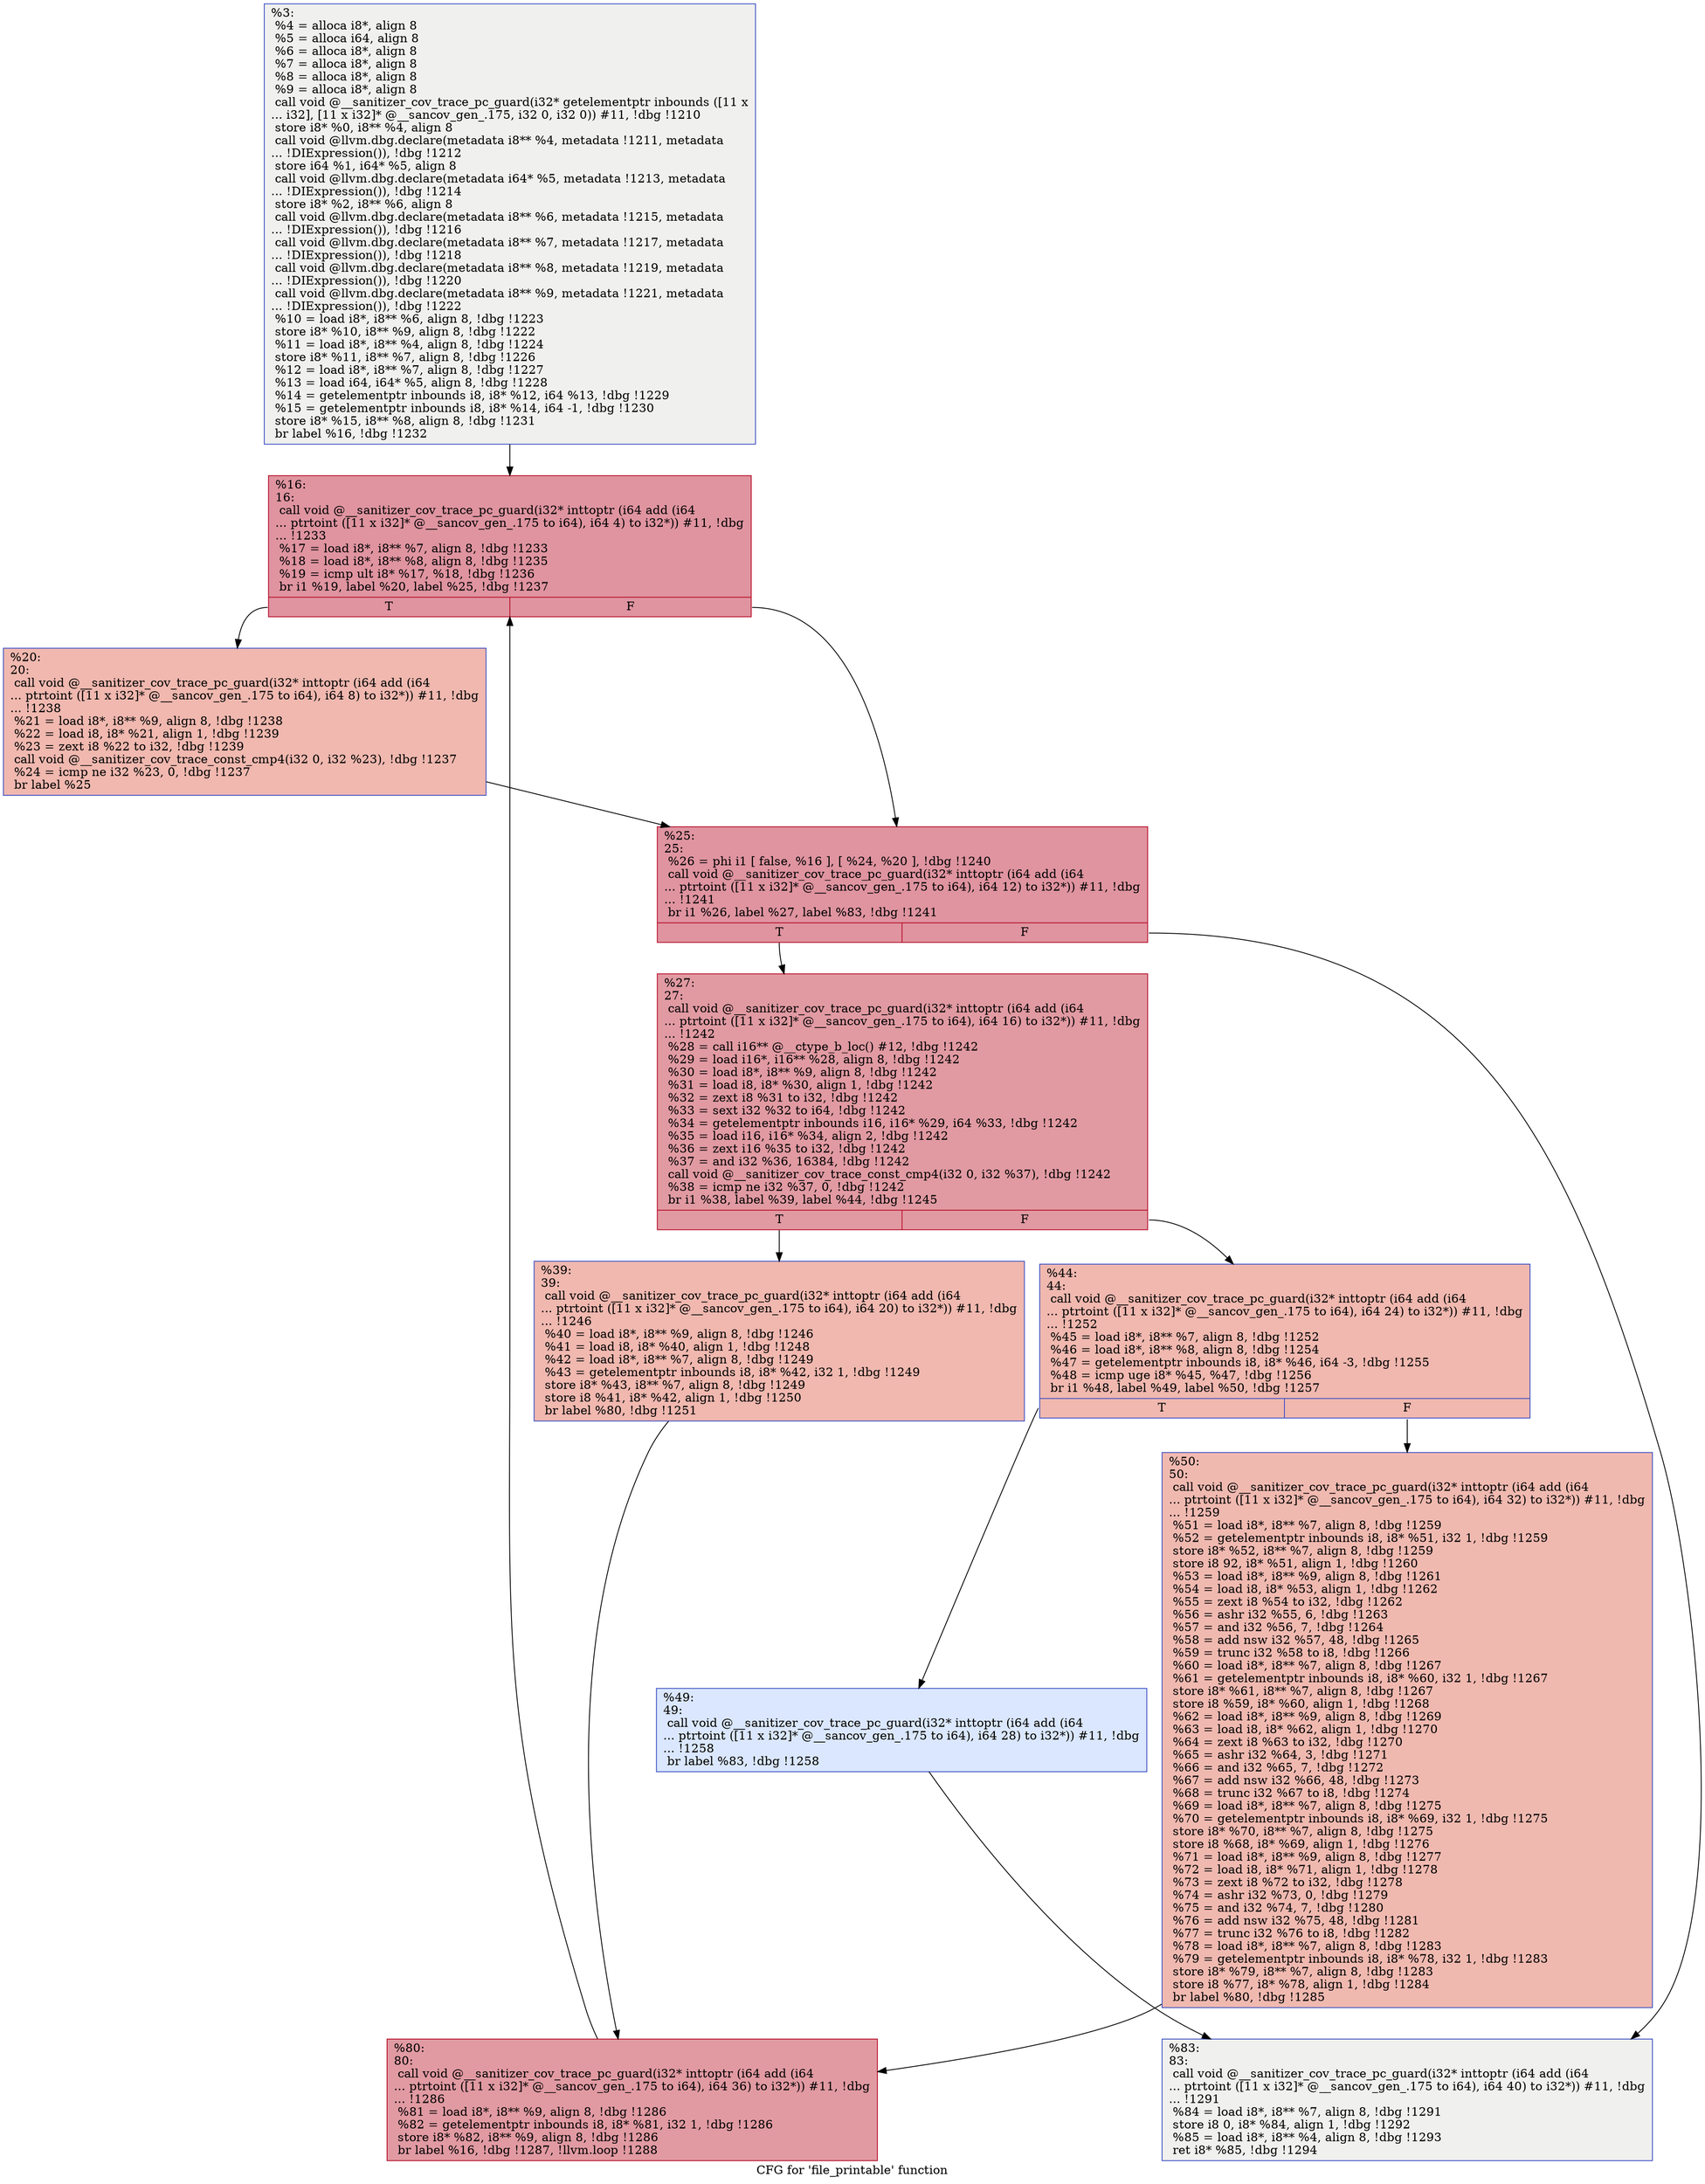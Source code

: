 digraph "CFG for 'file_printable' function" {
	label="CFG for 'file_printable' function";

	Node0x555555b52140 [shape=record,color="#3d50c3ff", style=filled, fillcolor="#dedcdb70",label="{%3:\l  %4 = alloca i8*, align 8\l  %5 = alloca i64, align 8\l  %6 = alloca i8*, align 8\l  %7 = alloca i8*, align 8\l  %8 = alloca i8*, align 8\l  %9 = alloca i8*, align 8\l  call void @__sanitizer_cov_trace_pc_guard(i32* getelementptr inbounds ([11 x\l... i32], [11 x i32]* @__sancov_gen_.175, i32 0, i32 0)) #11, !dbg !1210\l  store i8* %0, i8** %4, align 8\l  call void @llvm.dbg.declare(metadata i8** %4, metadata !1211, metadata\l... !DIExpression()), !dbg !1212\l  store i64 %1, i64* %5, align 8\l  call void @llvm.dbg.declare(metadata i64* %5, metadata !1213, metadata\l... !DIExpression()), !dbg !1214\l  store i8* %2, i8** %6, align 8\l  call void @llvm.dbg.declare(metadata i8** %6, metadata !1215, metadata\l... !DIExpression()), !dbg !1216\l  call void @llvm.dbg.declare(metadata i8** %7, metadata !1217, metadata\l... !DIExpression()), !dbg !1218\l  call void @llvm.dbg.declare(metadata i8** %8, metadata !1219, metadata\l... !DIExpression()), !dbg !1220\l  call void @llvm.dbg.declare(metadata i8** %9, metadata !1221, metadata\l... !DIExpression()), !dbg !1222\l  %10 = load i8*, i8** %6, align 8, !dbg !1223\l  store i8* %10, i8** %9, align 8, !dbg !1222\l  %11 = load i8*, i8** %4, align 8, !dbg !1224\l  store i8* %11, i8** %7, align 8, !dbg !1226\l  %12 = load i8*, i8** %7, align 8, !dbg !1227\l  %13 = load i64, i64* %5, align 8, !dbg !1228\l  %14 = getelementptr inbounds i8, i8* %12, i64 %13, !dbg !1229\l  %15 = getelementptr inbounds i8, i8* %14, i64 -1, !dbg !1230\l  store i8* %15, i8** %8, align 8, !dbg !1231\l  br label %16, !dbg !1232\l}"];
	Node0x555555b52140 -> Node0x555555b54fd0;
	Node0x555555b54fd0 [shape=record,color="#b70d28ff", style=filled, fillcolor="#b70d2870",label="{%16:\l16:                                               \l  call void @__sanitizer_cov_trace_pc_guard(i32* inttoptr (i64 add (i64\l... ptrtoint ([11 x i32]* @__sancov_gen_.175 to i64), i64 4) to i32*)) #11, !dbg\l... !1233\l  %17 = load i8*, i8** %7, align 8, !dbg !1233\l  %18 = load i8*, i8** %8, align 8, !dbg !1235\l  %19 = icmp ult i8* %17, %18, !dbg !1236\l  br i1 %19, label %20, label %25, !dbg !1237\l|{<s0>T|<s1>F}}"];
	Node0x555555b54fd0:s0 -> Node0x555555b55020;
	Node0x555555b54fd0:s1 -> Node0x555555b55070;
	Node0x555555b55020 [shape=record,color="#3d50c3ff", style=filled, fillcolor="#dc5d4a70",label="{%20:\l20:                                               \l  call void @__sanitizer_cov_trace_pc_guard(i32* inttoptr (i64 add (i64\l... ptrtoint ([11 x i32]* @__sancov_gen_.175 to i64), i64 8) to i32*)) #11, !dbg\l... !1238\l  %21 = load i8*, i8** %9, align 8, !dbg !1238\l  %22 = load i8, i8* %21, align 1, !dbg !1239\l  %23 = zext i8 %22 to i32, !dbg !1239\l  call void @__sanitizer_cov_trace_const_cmp4(i32 0, i32 %23), !dbg !1237\l  %24 = icmp ne i32 %23, 0, !dbg !1237\l  br label %25\l}"];
	Node0x555555b55020 -> Node0x555555b55070;
	Node0x555555b55070 [shape=record,color="#b70d28ff", style=filled, fillcolor="#b70d2870",label="{%25:\l25:                                               \l  %26 = phi i1 [ false, %16 ], [ %24, %20 ], !dbg !1240\l  call void @__sanitizer_cov_trace_pc_guard(i32* inttoptr (i64 add (i64\l... ptrtoint ([11 x i32]* @__sancov_gen_.175 to i64), i64 12) to i32*)) #11, !dbg\l... !1241\l  br i1 %26, label %27, label %83, !dbg !1241\l|{<s0>T|<s1>F}}"];
	Node0x555555b55070:s0 -> Node0x555555b550c0;
	Node0x555555b55070:s1 -> Node0x555555b552a0;
	Node0x555555b550c0 [shape=record,color="#b70d28ff", style=filled, fillcolor="#bb1b2c70",label="{%27:\l27:                                               \l  call void @__sanitizer_cov_trace_pc_guard(i32* inttoptr (i64 add (i64\l... ptrtoint ([11 x i32]* @__sancov_gen_.175 to i64), i64 16) to i32*)) #11, !dbg\l... !1242\l  %28 = call i16** @__ctype_b_loc() #12, !dbg !1242\l  %29 = load i16*, i16** %28, align 8, !dbg !1242\l  %30 = load i8*, i8** %9, align 8, !dbg !1242\l  %31 = load i8, i8* %30, align 1, !dbg !1242\l  %32 = zext i8 %31 to i32, !dbg !1242\l  %33 = sext i32 %32 to i64, !dbg !1242\l  %34 = getelementptr inbounds i16, i16* %29, i64 %33, !dbg !1242\l  %35 = load i16, i16* %34, align 2, !dbg !1242\l  %36 = zext i16 %35 to i32, !dbg !1242\l  %37 = and i32 %36, 16384, !dbg !1242\l  call void @__sanitizer_cov_trace_const_cmp4(i32 0, i32 %37), !dbg !1242\l  %38 = icmp ne i32 %37, 0, !dbg !1242\l  br i1 %38, label %39, label %44, !dbg !1245\l|{<s0>T|<s1>F}}"];
	Node0x555555b550c0:s0 -> Node0x555555b55110;
	Node0x555555b550c0:s1 -> Node0x555555b55160;
	Node0x555555b55110 [shape=record,color="#3d50c3ff", style=filled, fillcolor="#dc5d4a70",label="{%39:\l39:                                               \l  call void @__sanitizer_cov_trace_pc_guard(i32* inttoptr (i64 add (i64\l... ptrtoint ([11 x i32]* @__sancov_gen_.175 to i64), i64 20) to i32*)) #11, !dbg\l... !1246\l  %40 = load i8*, i8** %9, align 8, !dbg !1246\l  %41 = load i8, i8* %40, align 1, !dbg !1248\l  %42 = load i8*, i8** %7, align 8, !dbg !1249\l  %43 = getelementptr inbounds i8, i8* %42, i32 1, !dbg !1249\l  store i8* %43, i8** %7, align 8, !dbg !1249\l  store i8 %41, i8* %42, align 1, !dbg !1250\l  br label %80, !dbg !1251\l}"];
	Node0x555555b55110 -> Node0x555555b55250;
	Node0x555555b55160 [shape=record,color="#3d50c3ff", style=filled, fillcolor="#dc5d4a70",label="{%44:\l44:                                               \l  call void @__sanitizer_cov_trace_pc_guard(i32* inttoptr (i64 add (i64\l... ptrtoint ([11 x i32]* @__sancov_gen_.175 to i64), i64 24) to i32*)) #11, !dbg\l... !1252\l  %45 = load i8*, i8** %7, align 8, !dbg !1252\l  %46 = load i8*, i8** %8, align 8, !dbg !1254\l  %47 = getelementptr inbounds i8, i8* %46, i64 -3, !dbg !1255\l  %48 = icmp uge i8* %45, %47, !dbg !1256\l  br i1 %48, label %49, label %50, !dbg !1257\l|{<s0>T|<s1>F}}"];
	Node0x555555b55160:s0 -> Node0x555555b551b0;
	Node0x555555b55160:s1 -> Node0x555555b55200;
	Node0x555555b551b0 [shape=record,color="#3d50c3ff", style=filled, fillcolor="#abc8fd70",label="{%49:\l49:                                               \l  call void @__sanitizer_cov_trace_pc_guard(i32* inttoptr (i64 add (i64\l... ptrtoint ([11 x i32]* @__sancov_gen_.175 to i64), i64 28) to i32*)) #11, !dbg\l... !1258\l  br label %83, !dbg !1258\l}"];
	Node0x555555b551b0 -> Node0x555555b552a0;
	Node0x555555b55200 [shape=record,color="#3d50c3ff", style=filled, fillcolor="#de614d70",label="{%50:\l50:                                               \l  call void @__sanitizer_cov_trace_pc_guard(i32* inttoptr (i64 add (i64\l... ptrtoint ([11 x i32]* @__sancov_gen_.175 to i64), i64 32) to i32*)) #11, !dbg\l... !1259\l  %51 = load i8*, i8** %7, align 8, !dbg !1259\l  %52 = getelementptr inbounds i8, i8* %51, i32 1, !dbg !1259\l  store i8* %52, i8** %7, align 8, !dbg !1259\l  store i8 92, i8* %51, align 1, !dbg !1260\l  %53 = load i8*, i8** %9, align 8, !dbg !1261\l  %54 = load i8, i8* %53, align 1, !dbg !1262\l  %55 = zext i8 %54 to i32, !dbg !1262\l  %56 = ashr i32 %55, 6, !dbg !1263\l  %57 = and i32 %56, 7, !dbg !1264\l  %58 = add nsw i32 %57, 48, !dbg !1265\l  %59 = trunc i32 %58 to i8, !dbg !1266\l  %60 = load i8*, i8** %7, align 8, !dbg !1267\l  %61 = getelementptr inbounds i8, i8* %60, i32 1, !dbg !1267\l  store i8* %61, i8** %7, align 8, !dbg !1267\l  store i8 %59, i8* %60, align 1, !dbg !1268\l  %62 = load i8*, i8** %9, align 8, !dbg !1269\l  %63 = load i8, i8* %62, align 1, !dbg !1270\l  %64 = zext i8 %63 to i32, !dbg !1270\l  %65 = ashr i32 %64, 3, !dbg !1271\l  %66 = and i32 %65, 7, !dbg !1272\l  %67 = add nsw i32 %66, 48, !dbg !1273\l  %68 = trunc i32 %67 to i8, !dbg !1274\l  %69 = load i8*, i8** %7, align 8, !dbg !1275\l  %70 = getelementptr inbounds i8, i8* %69, i32 1, !dbg !1275\l  store i8* %70, i8** %7, align 8, !dbg !1275\l  store i8 %68, i8* %69, align 1, !dbg !1276\l  %71 = load i8*, i8** %9, align 8, !dbg !1277\l  %72 = load i8, i8* %71, align 1, !dbg !1278\l  %73 = zext i8 %72 to i32, !dbg !1278\l  %74 = ashr i32 %73, 0, !dbg !1279\l  %75 = and i32 %74, 7, !dbg !1280\l  %76 = add nsw i32 %75, 48, !dbg !1281\l  %77 = trunc i32 %76 to i8, !dbg !1282\l  %78 = load i8*, i8** %7, align 8, !dbg !1283\l  %79 = getelementptr inbounds i8, i8* %78, i32 1, !dbg !1283\l  store i8* %79, i8** %7, align 8, !dbg !1283\l  store i8 %77, i8* %78, align 1, !dbg !1284\l  br label %80, !dbg !1285\l}"];
	Node0x555555b55200 -> Node0x555555b55250;
	Node0x555555b55250 [shape=record,color="#b70d28ff", style=filled, fillcolor="#bb1b2c70",label="{%80:\l80:                                               \l  call void @__sanitizer_cov_trace_pc_guard(i32* inttoptr (i64 add (i64\l... ptrtoint ([11 x i32]* @__sancov_gen_.175 to i64), i64 36) to i32*)) #11, !dbg\l... !1286\l  %81 = load i8*, i8** %9, align 8, !dbg !1286\l  %82 = getelementptr inbounds i8, i8* %81, i32 1, !dbg !1286\l  store i8* %82, i8** %9, align 8, !dbg !1286\l  br label %16, !dbg !1287, !llvm.loop !1288\l}"];
	Node0x555555b55250 -> Node0x555555b54fd0;
	Node0x555555b552a0 [shape=record,color="#3d50c3ff", style=filled, fillcolor="#dedcdb70",label="{%83:\l83:                                               \l  call void @__sanitizer_cov_trace_pc_guard(i32* inttoptr (i64 add (i64\l... ptrtoint ([11 x i32]* @__sancov_gen_.175 to i64), i64 40) to i32*)) #11, !dbg\l... !1291\l  %84 = load i8*, i8** %7, align 8, !dbg !1291\l  store i8 0, i8* %84, align 1, !dbg !1292\l  %85 = load i8*, i8** %4, align 8, !dbg !1293\l  ret i8* %85, !dbg !1294\l}"];
}
